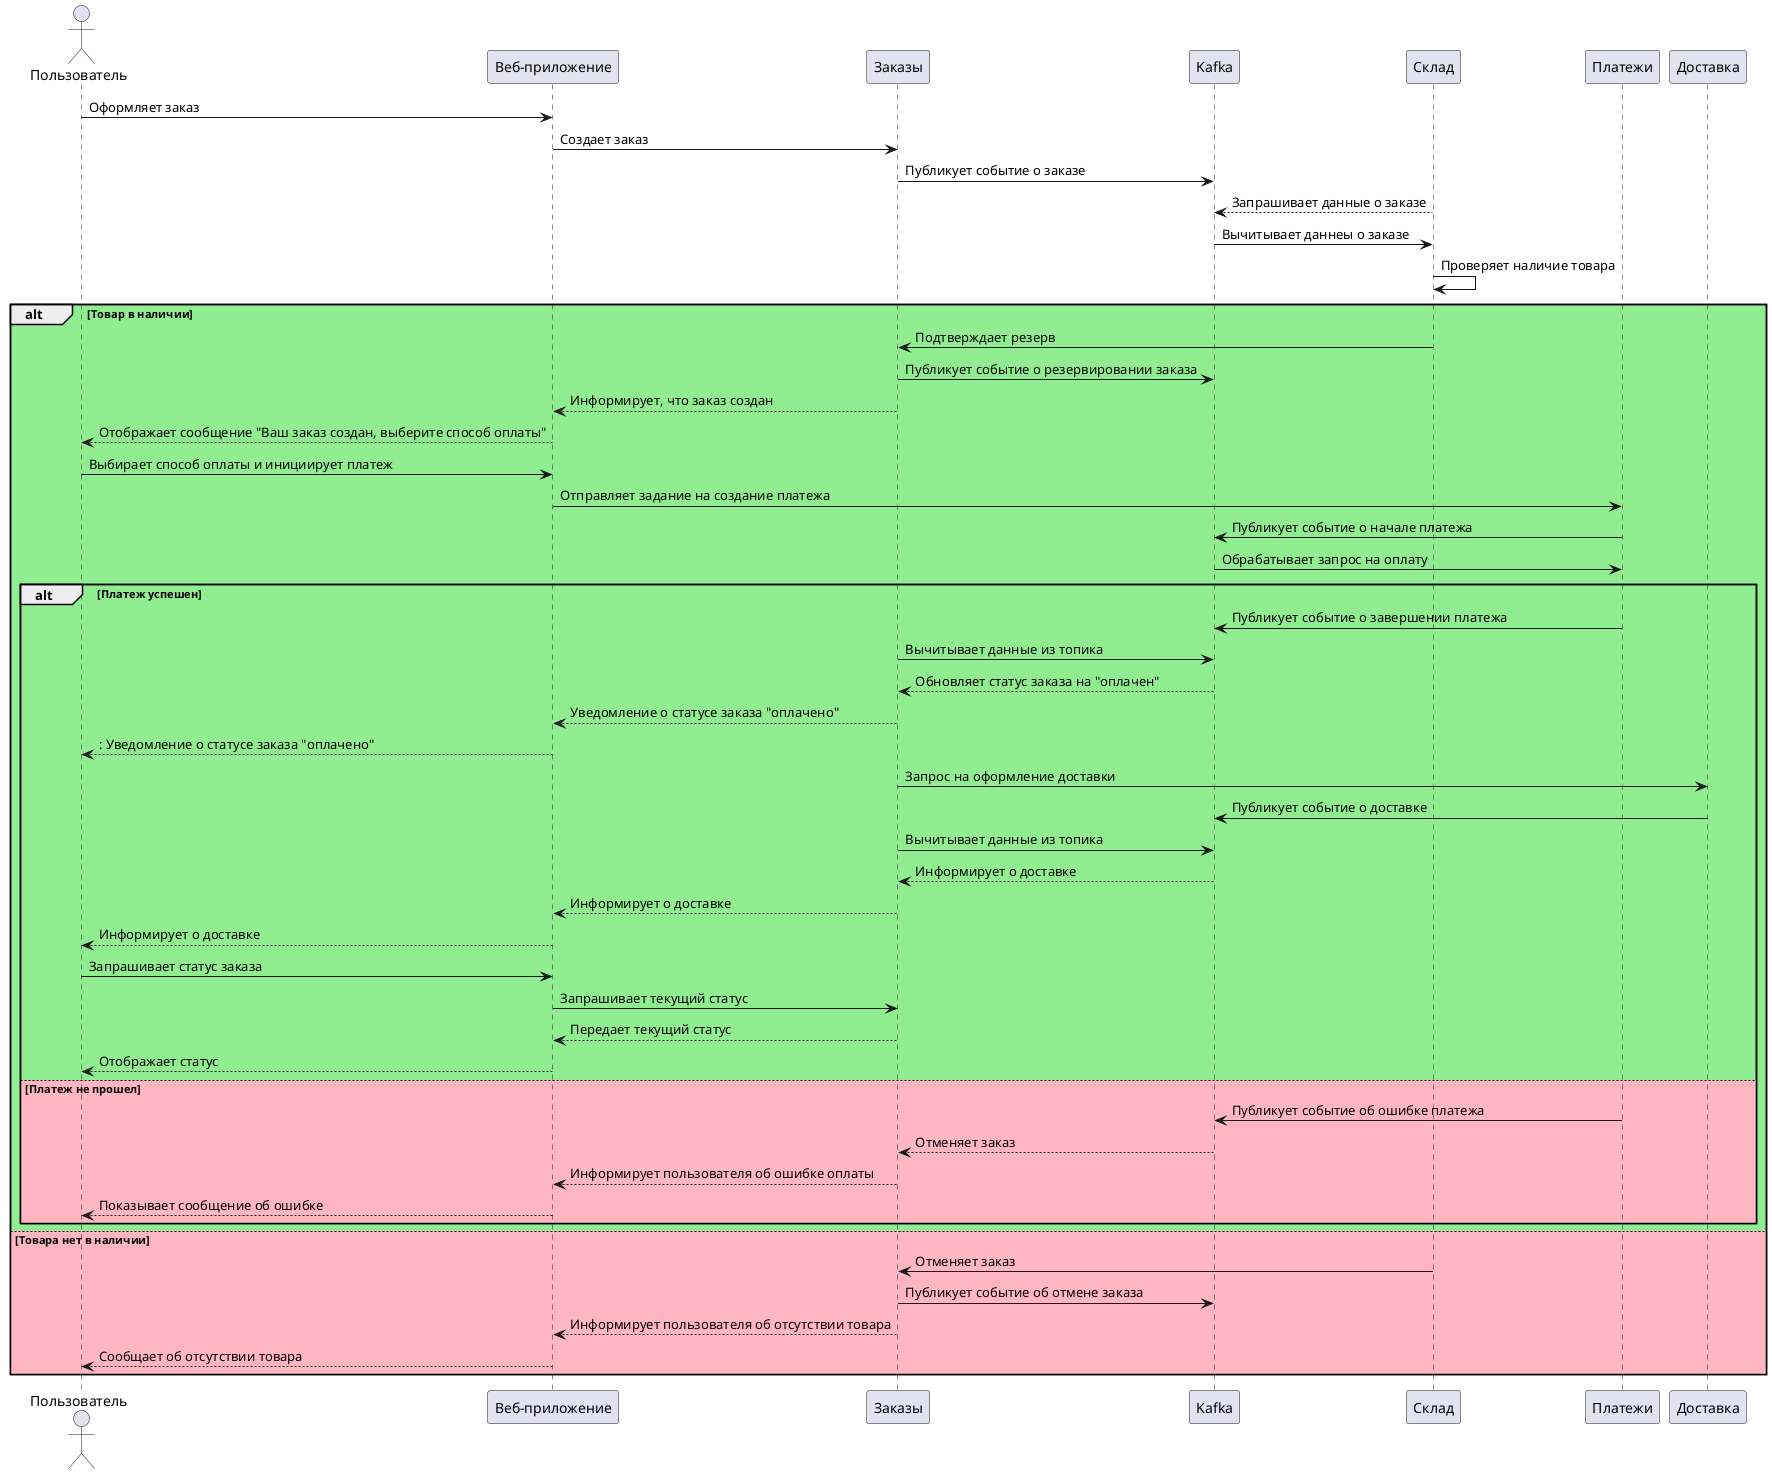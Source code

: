 @startuml

actor "Пользователь" as User
participant "Веб-приложение" as WebApp
participant "Заказы" as Orders
participant "Kafka" as Kafka
participant "Склад" as Warehouse
participant "Платежи" as Payments
participant "Доставка" as Delivery

User -> WebApp: Оформляет заказ
WebApp -> Orders: Создает заказ
Orders -> Kafka: Публикует событие о заказе
Warehouse --> Kafka: Запрашивает данные о заказе
Kafka -> Warehouse: Вычитывает даннеы о заказе
Warehouse -> Warehouse: Проверяет наличие товара

alt #LightGreen Товар в наличии
Warehouse -> Orders: Подтверждает резерв
Orders -> Kafka: Публикует событие о резервировании заказа
Orders --> WebApp: Информирует, что заказ создан
WebApp --> User: Отображает сообщение "Ваш заказ создан, выберите способ оплаты"
User -> WebApp: Выбирает способ оплаты и инициирует платеж
WebApp -> Payments: Отправляет задание на создание платежа
Payments -> Kafka: Публикует событие о начале платежа
Kafka -> Payments: Обрабатывает запрос на оплату

    alt #LightGreen Платеж успешен
    Payments -> Kafka: Публикует событие о завершении платежа
    Orders -> Kafka: Вычитывает данные из топика
    Kafka --> Orders: Обновляет статус заказа на "оплачен"
    Orders --> WebApp: Уведомление о статусе заказа "оплачено"
    WebApp --> User: : Уведомление о статусе заказа "оплачено"
    
    Orders -> Delivery: Запрос на оформление доставки
    Delivery -> Kafka: Публикует событие о доставке
    Orders -> Kafka: Вычитывает данные из топика
    Kafka --> Orders: Информирует о доставке
    Orders --> WebApp: Информирует о доставке
    WebApp --> User: Информирует о доставке

    User -> WebApp: Запрашивает статус заказа
    WebApp -> Orders: Запрашивает текущий статус
    Orders --> WebApp: Передает текущий статус
    WebApp --> User: Отображает статус

    else #LightPink Платеж не прошел
    Payments -> Kafka: Публикует событие об ошибке платежа
    Kafka --> Orders: Отменяет заказ
    Orders --> WebApp: Информирует пользователя об ошибке оплаты
    WebApp --> User: Показывает сообщение об ошибке
    end

else #LightPink Товара нет в наличии
Warehouse -> Orders: Отменяет заказ
Orders -> Kafka: Публикует событие об отмене заказа
Orders --> WebApp: Информирует пользователя об отсутствии товара
WebApp --> User: Сообщает об отсутствии товара
end

@enduml